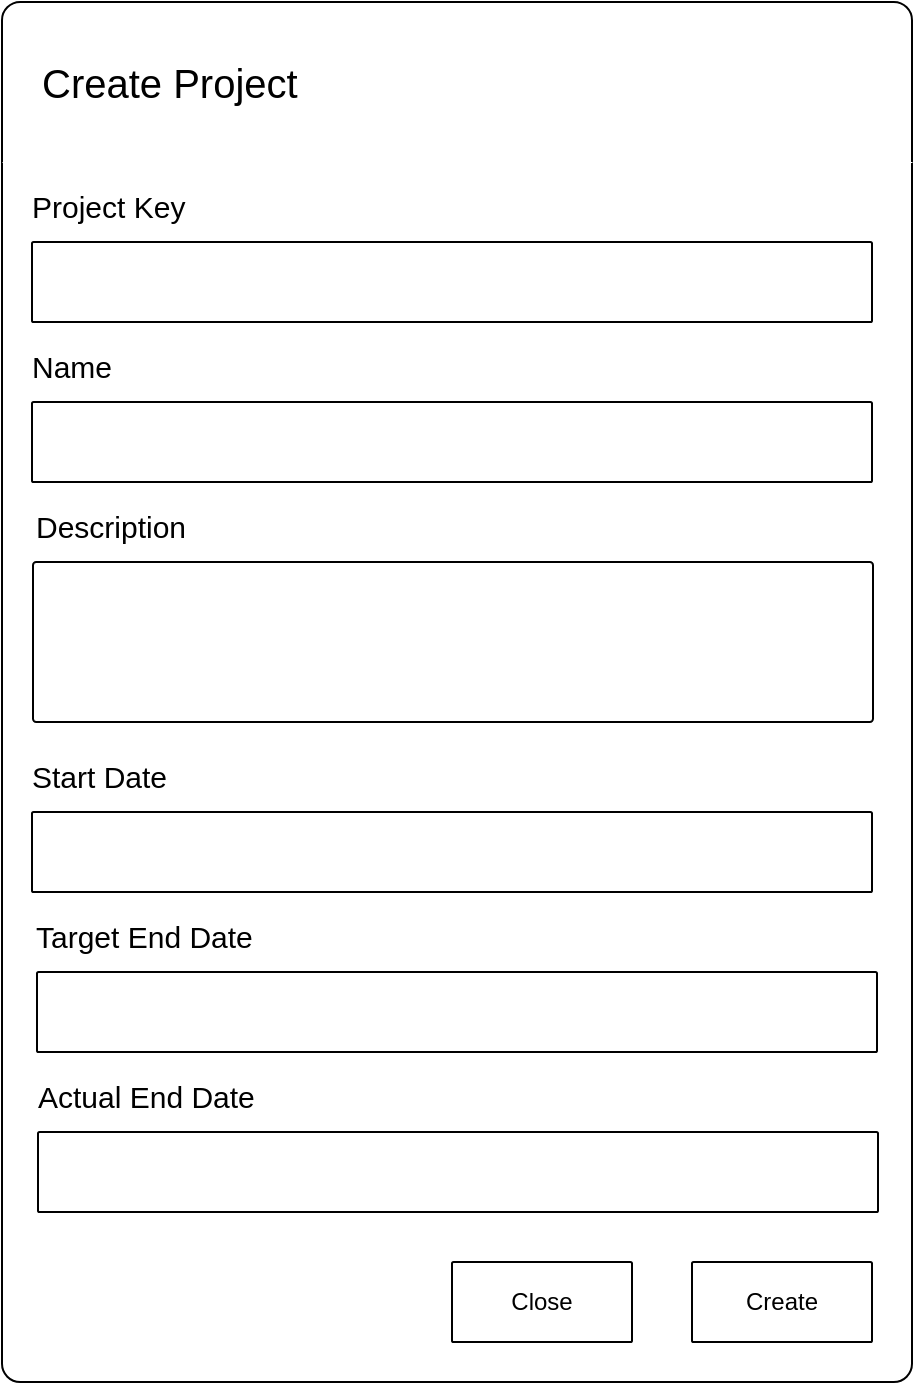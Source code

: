 <mxfile>
    <diagram id="5hoOSq0MT7gR0hAsg4OK" name="Page-1">
        <mxGraphModel dx="1386" dy="779" grid="1" gridSize="10" guides="1" tooltips="1" connect="1" arrows="1" fold="1" page="1" pageScale="1" pageWidth="1169" pageHeight="1654" math="0" shadow="0">
            <root>
                <mxCell id="0"/>
                <mxCell id="1" parent="0"/>
                <mxCell id="2" value="" style="rounded=1;whiteSpace=wrap;html=1;gradientColor=none;fillColor=none;glass=0;shadow=0;sketch=0;labelPadding=0;fillOpacity=100;arcSize=2;" vertex="1" parent="1">
                    <mxGeometry x="245" y="160" width="455" height="690" as="geometry"/>
                </mxCell>
                <mxCell id="3" value="" style="endArrow=none;html=1;rounded=0;fontSize=22;entryX=1;entryY=0.25;entryDx=0;entryDy=0;exitX=0;exitY=0.25;exitDx=0;exitDy=0;strokeColor=#FFFFFF;strokeWidth=0.5;fillColor=#f5f5f5;" edge="1" parent="1">
                    <mxGeometry width="50" height="50" relative="1" as="geometry">
                        <mxPoint x="245" y="240" as="sourcePoint"/>
                        <mxPoint x="700" y="240" as="targetPoint"/>
                    </mxGeometry>
                </mxCell>
                <mxCell id="4" value="&lt;font style=&quot;font-size: 20px;&quot;&gt;Create Project&lt;/font&gt;" style="text;html=1;align=left;verticalAlign=middle;resizable=0;points=[];autosize=1;strokeColor=none;fillColor=none;" vertex="1" parent="1">
                    <mxGeometry x="262.5" y="180" width="150" height="40" as="geometry"/>
                </mxCell>
                <mxCell id="5" value="" style="rounded=1;whiteSpace=wrap;html=1;gradientColor=none;fillColor=none;glass=0;shadow=0;sketch=0;labelPadding=0;fillOpacity=100;arcSize=2;" vertex="1" parent="1">
                    <mxGeometry x="260" y="280" width="420" height="40" as="geometry"/>
                </mxCell>
                <mxCell id="6" value="&lt;font style=&quot;font-size: 15px;&quot;&gt;Project Key&lt;/font&gt;" style="text;html=1;align=left;verticalAlign=middle;resizable=0;points=[];autosize=1;strokeColor=none;fillColor=none;fontSize=20;" vertex="1" parent="1">
                    <mxGeometry x="257.5" y="240" width="100" height="40" as="geometry"/>
                </mxCell>
                <mxCell id="7" value="" style="rounded=1;whiteSpace=wrap;html=1;gradientColor=none;fillColor=none;glass=0;shadow=0;sketch=0;labelPadding=0;fillOpacity=100;arcSize=2;" vertex="1" parent="1">
                    <mxGeometry x="260" y="360" width="420" height="40" as="geometry"/>
                </mxCell>
                <mxCell id="8" value="&lt;font style=&quot;font-size: 15px;&quot;&gt;Name&lt;/font&gt;" style="text;html=1;align=left;verticalAlign=middle;resizable=0;points=[];autosize=1;strokeColor=none;fillColor=none;fontSize=20;" vertex="1" parent="1">
                    <mxGeometry x="257.5" y="320" width="60" height="40" as="geometry"/>
                </mxCell>
                <mxCell id="9" value="" style="rounded=1;whiteSpace=wrap;html=1;gradientColor=none;fillColor=none;glass=0;shadow=0;sketch=0;labelPadding=0;fillOpacity=100;arcSize=2;" vertex="1" parent="1">
                    <mxGeometry x="260.5" y="440" width="420" height="80" as="geometry"/>
                </mxCell>
                <mxCell id="10" value="&lt;font style=&quot;font-size: 15px;&quot;&gt;Description&lt;/font&gt;" style="text;html=1;align=left;verticalAlign=middle;resizable=0;points=[];autosize=1;strokeColor=none;fillColor=none;fontSize=20;" vertex="1" parent="1">
                    <mxGeometry x="260" y="400" width="100" height="40" as="geometry"/>
                </mxCell>
                <mxCell id="11" value="" style="rounded=1;whiteSpace=wrap;html=1;gradientColor=none;fillColor=none;glass=0;shadow=0;sketch=0;labelPadding=0;fillOpacity=100;arcSize=2;" vertex="1" parent="1">
                    <mxGeometry x="260" y="565" width="420" height="40" as="geometry"/>
                </mxCell>
                <mxCell id="12" value="&lt;font style=&quot;font-size: 15px;&quot;&gt;Start Date&lt;/font&gt;" style="text;html=1;align=left;verticalAlign=middle;resizable=0;points=[];autosize=1;strokeColor=none;fillColor=none;fontSize=20;" vertex="1" parent="1">
                    <mxGeometry x="257.5" y="525" width="90" height="40" as="geometry"/>
                </mxCell>
                <mxCell id="13" value="" style="rounded=1;whiteSpace=wrap;html=1;gradientColor=none;fillColor=none;glass=0;shadow=0;sketch=0;labelPadding=0;fillOpacity=100;arcSize=2;" vertex="1" parent="1">
                    <mxGeometry x="262.5" y="645" width="420" height="40" as="geometry"/>
                </mxCell>
                <mxCell id="14" value="&lt;font style=&quot;font-size: 15px;&quot;&gt;Target End Date&lt;/font&gt;" style="text;html=1;align=left;verticalAlign=middle;resizable=0;points=[];autosize=1;strokeColor=none;fillColor=none;fontSize=20;" vertex="1" parent="1">
                    <mxGeometry x="260" y="605" width="130" height="40" as="geometry"/>
                </mxCell>
                <mxCell id="15" value="" style="rounded=1;whiteSpace=wrap;html=1;gradientColor=none;fillColor=none;glass=0;shadow=0;sketch=0;labelPadding=0;fillOpacity=100;arcSize=2;" vertex="1" parent="1">
                    <mxGeometry x="263" y="725" width="420" height="40" as="geometry"/>
                </mxCell>
                <mxCell id="16" value="&lt;font style=&quot;font-size: 15px;&quot;&gt;Actual End Date&lt;/font&gt;" style="text;html=1;align=left;verticalAlign=middle;resizable=0;points=[];autosize=1;strokeColor=none;fillColor=none;fontSize=20;" vertex="1" parent="1">
                    <mxGeometry x="260.5" y="685" width="130" height="40" as="geometry"/>
                </mxCell>
                <mxCell id="17" value="Close" style="rounded=1;whiteSpace=wrap;html=1;gradientColor=none;fillColor=none;glass=0;shadow=0;sketch=0;labelPadding=0;fillOpacity=100;arcSize=2;" vertex="1" parent="1">
                    <mxGeometry x="470" y="790" width="90" height="40" as="geometry"/>
                </mxCell>
                <mxCell id="18" value="Create" style="rounded=1;whiteSpace=wrap;html=1;gradientColor=none;fillColor=none;glass=0;shadow=0;sketch=0;labelPadding=0;fillOpacity=100;arcSize=2;" vertex="1" parent="1">
                    <mxGeometry x="590" y="790" width="90" height="40" as="geometry"/>
                </mxCell>
            </root>
        </mxGraphModel>
    </diagram>
</mxfile>